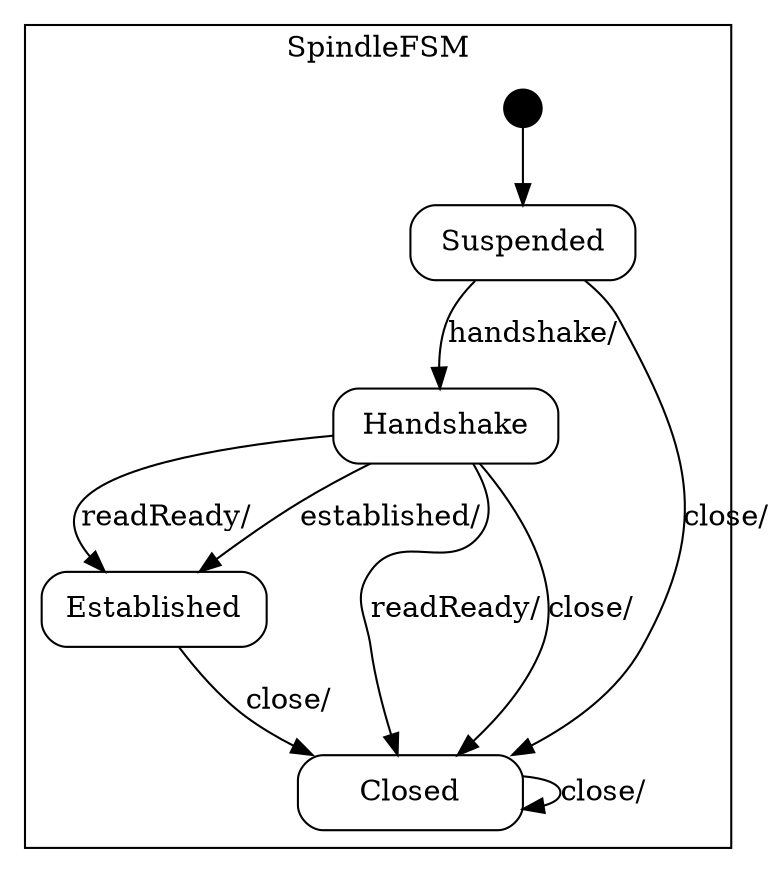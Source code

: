 digraph Spindle {

    node
        [shape=Mrecord width=1.5];

    subgraph cluster_SpindleFSM {

        label="SpindleFSM";

        //
        // States (Nodes)
        //

        "SpindleFSM::Suspended"
            [label="{Suspended}"];

        "SpindleFSM::Established"
            [label="{Established}"];

        "SpindleFSM::Handshake"
            [label="{Handshake}"];

        "SpindleFSM::Closed"
            [label="{Closed}"];

        "%start"
            [label="" shape=circle style=filled fillcolor=black width=0.25];

        //
        // Transitions (Edges)
        //

        "SpindleFSM::Suspended" -> "SpindleFSM::Handshake"
            [label="handshake/\l"];

        "SpindleFSM::Suspended" -> "SpindleFSM::Closed"
            [label="close/\l"];

        "SpindleFSM::Established" -> "SpindleFSM::Closed"
            [label="close/\l"];

        "SpindleFSM::Handshake" -> "SpindleFSM::Closed"
            [label="readReady/\l"];

        "SpindleFSM::Handshake" -> "SpindleFSM::Established"
            [label="readReady/\l"];

        "SpindleFSM::Handshake" -> "SpindleFSM::Established"
            [label="established/\l"];

        "SpindleFSM::Handshake" -> "SpindleFSM::Closed"
            [label="close/\l"];

        "SpindleFSM::Closed" -> "SpindleFSM::Closed"
            [label="close/\l"];

        "%start" -> "SpindleFSM::Suspended"
    }

}

